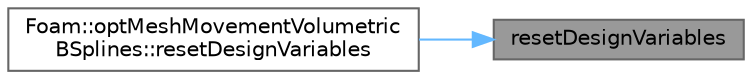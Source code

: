 digraph "resetDesignVariables"
{
 // LATEX_PDF_SIZE
  bgcolor="transparent";
  edge [fontname=Helvetica,fontsize=10,labelfontname=Helvetica,labelfontsize=10];
  node [fontname=Helvetica,fontsize=10,shape=box,height=0.2,width=0.4];
  rankdir="RL";
  Node1 [id="Node000001",label="resetDesignVariables",height=0.2,width=0.4,color="gray40", fillcolor="grey60", style="filled", fontcolor="black",tooltip=" "];
  Node1 -> Node2 [id="edge1_Node000001_Node000002",dir="back",color="steelblue1",style="solid",tooltip=" "];
  Node2 [id="Node000002",label="Foam::optMeshMovementVolumetric\lBSplines::resetDesignVariables",height=0.2,width=0.4,color="grey40", fillcolor="white", style="filled",URL="$classFoam_1_1optMeshMovementVolumetricBSplines.html#a214c184da59df69ddeb891b9d9df649c",tooltip=" "];
}
